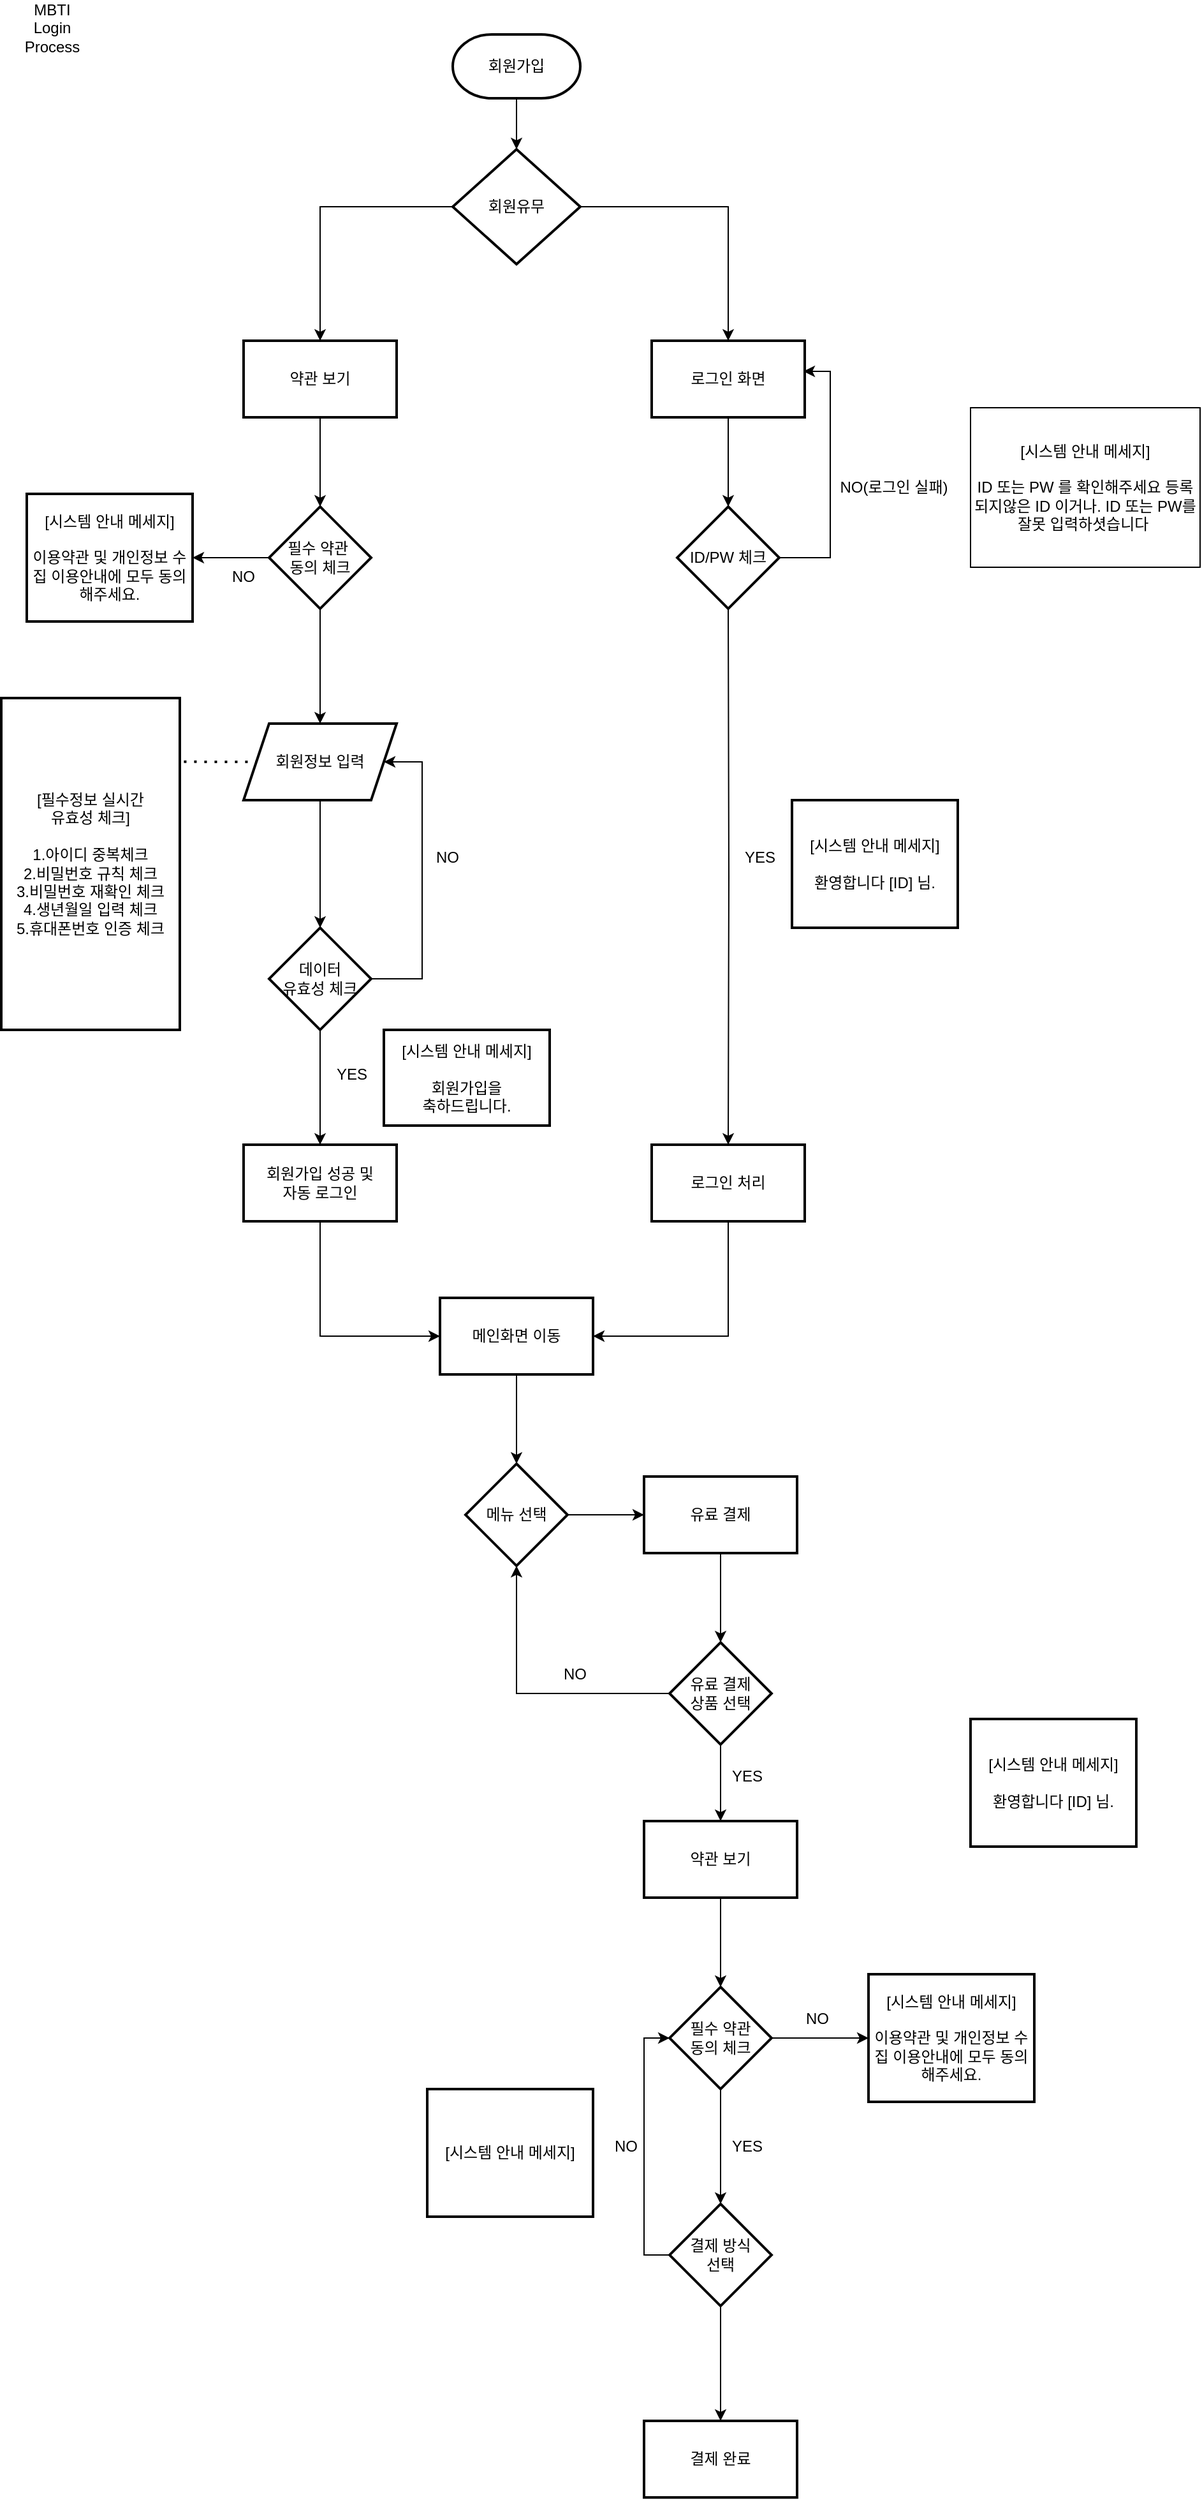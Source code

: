 <mxfile version="22.1.15" type="github">
  <diagram id="C5RBs43oDa-KdzZeNtuy" name="Page-1">
    <mxGraphModel dx="1434" dy="780" grid="1" gridSize="10" guides="1" tooltips="1" connect="1" arrows="1" fold="1" page="1" pageScale="1" pageWidth="827" pageHeight="1169" math="0" shadow="0">
      <root>
        <mxCell id="WIyWlLk6GJQsqaUBKTNV-0" />
        <mxCell id="WIyWlLk6GJQsqaUBKTNV-1" parent="WIyWlLk6GJQsqaUBKTNV-0" />
        <mxCell id="b263ChiSaqbmm_TudtIw-0" value="MBTI Login Process" style="text;html=1;strokeColor=none;fillColor=none;align=center;verticalAlign=middle;whiteSpace=wrap;rounded=0;" vertex="1" parent="WIyWlLk6GJQsqaUBKTNV-1">
          <mxGeometry x="20" y="10" width="60" height="30" as="geometry" />
        </mxCell>
        <mxCell id="b263ChiSaqbmm_TudtIw-5" value="" style="edgeStyle=orthogonalEdgeStyle;rounded=0;orthogonalLoop=1;jettySize=auto;html=1;" edge="1" parent="WIyWlLk6GJQsqaUBKTNV-1" source="b263ChiSaqbmm_TudtIw-2">
          <mxGeometry relative="1" as="geometry">
            <mxPoint x="414" y="120" as="targetPoint" />
          </mxGeometry>
        </mxCell>
        <mxCell id="b263ChiSaqbmm_TudtIw-2" value="회원가입" style="strokeWidth=2;html=1;shape=mxgraph.flowchart.terminator;whiteSpace=wrap;" vertex="1" parent="WIyWlLk6GJQsqaUBKTNV-1">
          <mxGeometry x="364" y="30" width="100" height="50" as="geometry" />
        </mxCell>
        <mxCell id="b263ChiSaqbmm_TudtIw-8" value="" style="edgeStyle=orthogonalEdgeStyle;rounded=0;orthogonalLoop=1;jettySize=auto;html=1;" edge="1" parent="WIyWlLk6GJQsqaUBKTNV-1" target="b263ChiSaqbmm_TudtIw-7">
          <mxGeometry relative="1" as="geometry">
            <mxPoint x="414" y="180" as="sourcePoint" />
            <mxPoint x="414" y="300" as="targetPoint" />
          </mxGeometry>
        </mxCell>
        <mxCell id="b263ChiSaqbmm_TudtIw-16" value="" style="edgeStyle=orthogonalEdgeStyle;rounded=0;orthogonalLoop=1;jettySize=auto;html=1;" edge="1" parent="WIyWlLk6GJQsqaUBKTNV-1" source="b263ChiSaqbmm_TudtIw-7" target="b263ChiSaqbmm_TudtIw-15">
          <mxGeometry relative="1" as="geometry" />
        </mxCell>
        <mxCell id="b263ChiSaqbmm_TudtIw-18" value="" style="edgeStyle=orthogonalEdgeStyle;rounded=0;orthogonalLoop=1;jettySize=auto;html=1;" edge="1" parent="WIyWlLk6GJQsqaUBKTNV-1" source="b263ChiSaqbmm_TudtIw-7" target="b263ChiSaqbmm_TudtIw-17">
          <mxGeometry relative="1" as="geometry" />
        </mxCell>
        <mxCell id="b263ChiSaqbmm_TudtIw-7" value="회원유무" style="strokeWidth=2;html=1;shape=mxgraph.flowchart.decision;whiteSpace=wrap;" vertex="1" parent="WIyWlLk6GJQsqaUBKTNV-1">
          <mxGeometry x="364" y="120" width="100" height="90" as="geometry" />
        </mxCell>
        <mxCell id="b263ChiSaqbmm_TudtIw-27" value="" style="edgeStyle=orthogonalEdgeStyle;rounded=0;orthogonalLoop=1;jettySize=auto;html=1;" edge="1" parent="WIyWlLk6GJQsqaUBKTNV-1" source="b263ChiSaqbmm_TudtIw-15" target="b263ChiSaqbmm_TudtIw-26">
          <mxGeometry relative="1" as="geometry" />
        </mxCell>
        <mxCell id="b263ChiSaqbmm_TudtIw-15" value="로그인 화면" style="whiteSpace=wrap;html=1;strokeWidth=2;" vertex="1" parent="WIyWlLk6GJQsqaUBKTNV-1">
          <mxGeometry x="520" y="270" width="120" height="60" as="geometry" />
        </mxCell>
        <mxCell id="b263ChiSaqbmm_TudtIw-37" value="" style="edgeStyle=orthogonalEdgeStyle;rounded=0;orthogonalLoop=1;jettySize=auto;html=1;" edge="1" parent="WIyWlLk6GJQsqaUBKTNV-1" source="b263ChiSaqbmm_TudtIw-17" target="b263ChiSaqbmm_TudtIw-36">
          <mxGeometry relative="1" as="geometry" />
        </mxCell>
        <mxCell id="b263ChiSaqbmm_TudtIw-17" value="약관 보기" style="whiteSpace=wrap;html=1;strokeWidth=2;" vertex="1" parent="WIyWlLk6GJQsqaUBKTNV-1">
          <mxGeometry x="200" y="270" width="120" height="60" as="geometry" />
        </mxCell>
        <mxCell id="b263ChiSaqbmm_TudtIw-22" value="" style="edgeStyle=orthogonalEdgeStyle;rounded=0;orthogonalLoop=1;jettySize=auto;html=1;" edge="1" parent="WIyWlLk6GJQsqaUBKTNV-1" target="b263ChiSaqbmm_TudtIw-21">
          <mxGeometry relative="1" as="geometry">
            <mxPoint x="580" y="480" as="sourcePoint" />
          </mxGeometry>
        </mxCell>
        <mxCell id="b263ChiSaqbmm_TudtIw-47" style="edgeStyle=orthogonalEdgeStyle;rounded=0;orthogonalLoop=1;jettySize=auto;html=1;entryX=1;entryY=0.5;entryDx=0;entryDy=0;" edge="1" parent="WIyWlLk6GJQsqaUBKTNV-1" source="b263ChiSaqbmm_TudtIw-21" target="b263ChiSaqbmm_TudtIw-46">
          <mxGeometry relative="1" as="geometry">
            <mxPoint x="580" y="1050" as="targetPoint" />
            <Array as="points">
              <mxPoint x="580" y="1050" />
            </Array>
          </mxGeometry>
        </mxCell>
        <mxCell id="b263ChiSaqbmm_TudtIw-21" value="로그인 처리" style="whiteSpace=wrap;html=1;strokeWidth=2;" vertex="1" parent="WIyWlLk6GJQsqaUBKTNV-1">
          <mxGeometry x="520" y="900" width="120" height="60" as="geometry" />
        </mxCell>
        <mxCell id="b263ChiSaqbmm_TudtIw-26" value="ID/PW 체크" style="rhombus;whiteSpace=wrap;html=1;strokeWidth=2;" vertex="1" parent="WIyWlLk6GJQsqaUBKTNV-1">
          <mxGeometry x="540" y="400" width="80" height="80" as="geometry" />
        </mxCell>
        <mxCell id="b263ChiSaqbmm_TudtIw-28" style="edgeStyle=orthogonalEdgeStyle;rounded=0;orthogonalLoop=1;jettySize=auto;html=1;entryX=0.992;entryY=0.4;entryDx=0;entryDy=0;entryPerimeter=0;" edge="1" parent="WIyWlLk6GJQsqaUBKTNV-1" source="b263ChiSaqbmm_TudtIw-26" target="b263ChiSaqbmm_TudtIw-15">
          <mxGeometry relative="1" as="geometry">
            <Array as="points">
              <mxPoint x="660" y="440" />
              <mxPoint x="660" y="294" />
            </Array>
          </mxGeometry>
        </mxCell>
        <mxCell id="b263ChiSaqbmm_TudtIw-29" value="NO(로그인 실패)" style="text;html=1;strokeColor=none;fillColor=none;align=center;verticalAlign=middle;whiteSpace=wrap;rounded=0;" vertex="1" parent="WIyWlLk6GJQsqaUBKTNV-1">
          <mxGeometry x="660" y="370" width="100" height="30" as="geometry" />
        </mxCell>
        <mxCell id="b263ChiSaqbmm_TudtIw-35" value="[시스템 안내 메세지]&lt;br&gt;&lt;br&gt;ID 또는 PW 를 확인해주세요 등록되지않은 ID 이거나. ID 또는 PW를 잘못 입력하셧습니다&amp;nbsp;&lt;br&gt;" style="rounded=0;whiteSpace=wrap;html=1;" vertex="1" parent="WIyWlLk6GJQsqaUBKTNV-1">
          <mxGeometry x="770" y="322.5" width="180" height="125" as="geometry" />
        </mxCell>
        <mxCell id="b263ChiSaqbmm_TudtIw-39" value="" style="edgeStyle=orthogonalEdgeStyle;rounded=0;orthogonalLoop=1;jettySize=auto;html=1;" edge="1" parent="WIyWlLk6GJQsqaUBKTNV-1" source="b263ChiSaqbmm_TudtIw-36" target="b263ChiSaqbmm_TudtIw-38">
          <mxGeometry relative="1" as="geometry" />
        </mxCell>
        <mxCell id="b263ChiSaqbmm_TudtIw-41" value="" style="edgeStyle=orthogonalEdgeStyle;rounded=0;orthogonalLoop=1;jettySize=auto;html=1;" edge="1" parent="WIyWlLk6GJQsqaUBKTNV-1" source="b263ChiSaqbmm_TudtIw-36" target="b263ChiSaqbmm_TudtIw-40">
          <mxGeometry relative="1" as="geometry" />
        </mxCell>
        <mxCell id="b263ChiSaqbmm_TudtIw-36" value="필수 약관&amp;nbsp;&lt;br&gt;동의 체크" style="rhombus;whiteSpace=wrap;html=1;strokeWidth=2;" vertex="1" parent="WIyWlLk6GJQsqaUBKTNV-1">
          <mxGeometry x="220" y="400" width="80" height="80" as="geometry" />
        </mxCell>
        <mxCell id="b263ChiSaqbmm_TudtIw-38" value="[시스템 안내 메세지]&lt;br&gt;&lt;br&gt;이용약관 및 개인정보 수집 이용안내에 모두 동의해주세요." style="whiteSpace=wrap;html=1;strokeWidth=2;" vertex="1" parent="WIyWlLk6GJQsqaUBKTNV-1">
          <mxGeometry x="30" y="390" width="130" height="100" as="geometry" />
        </mxCell>
        <mxCell id="b263ChiSaqbmm_TudtIw-43" value="" style="edgeStyle=orthogonalEdgeStyle;rounded=0;orthogonalLoop=1;jettySize=auto;html=1;" edge="1" parent="WIyWlLk6GJQsqaUBKTNV-1" source="b263ChiSaqbmm_TudtIw-40" target="b263ChiSaqbmm_TudtIw-42">
          <mxGeometry relative="1" as="geometry" />
        </mxCell>
        <mxCell id="b263ChiSaqbmm_TudtIw-40" value="회원정보 입력" style="shape=parallelogram;perimeter=parallelogramPerimeter;whiteSpace=wrap;html=1;fixedSize=1;strokeWidth=2;" vertex="1" parent="WIyWlLk6GJQsqaUBKTNV-1">
          <mxGeometry x="200" y="570" width="120" height="60" as="geometry" />
        </mxCell>
        <mxCell id="b263ChiSaqbmm_TudtIw-45" value="" style="edgeStyle=orthogonalEdgeStyle;rounded=0;orthogonalLoop=1;jettySize=auto;html=1;" edge="1" parent="WIyWlLk6GJQsqaUBKTNV-1" source="b263ChiSaqbmm_TudtIw-42" target="b263ChiSaqbmm_TudtIw-44">
          <mxGeometry relative="1" as="geometry" />
        </mxCell>
        <mxCell id="b263ChiSaqbmm_TudtIw-53" style="edgeStyle=orthogonalEdgeStyle;rounded=0;orthogonalLoop=1;jettySize=auto;html=1;entryX=1;entryY=0.5;entryDx=0;entryDy=0;" edge="1" parent="WIyWlLk6GJQsqaUBKTNV-1" source="b263ChiSaqbmm_TudtIw-42" target="b263ChiSaqbmm_TudtIw-40">
          <mxGeometry relative="1" as="geometry">
            <Array as="points">
              <mxPoint x="340" y="770" />
              <mxPoint x="340" y="600" />
            </Array>
          </mxGeometry>
        </mxCell>
        <mxCell id="b263ChiSaqbmm_TudtIw-42" value="데이터&lt;br&gt;유효성 체크" style="rhombus;whiteSpace=wrap;html=1;strokeWidth=2;" vertex="1" parent="WIyWlLk6GJQsqaUBKTNV-1">
          <mxGeometry x="220" y="730" width="80" height="80" as="geometry" />
        </mxCell>
        <mxCell id="b263ChiSaqbmm_TudtIw-48" style="edgeStyle=orthogonalEdgeStyle;rounded=0;orthogonalLoop=1;jettySize=auto;html=1;entryX=0;entryY=0.5;entryDx=0;entryDy=0;exitX=0.5;exitY=1;exitDx=0;exitDy=0;" edge="1" parent="WIyWlLk6GJQsqaUBKTNV-1" source="b263ChiSaqbmm_TudtIw-44" target="b263ChiSaqbmm_TudtIw-46">
          <mxGeometry relative="1" as="geometry" />
        </mxCell>
        <mxCell id="b263ChiSaqbmm_TudtIw-44" value="회원가입 성공 및&lt;br&gt;자동 로그인" style="whiteSpace=wrap;html=1;strokeWidth=2;" vertex="1" parent="WIyWlLk6GJQsqaUBKTNV-1">
          <mxGeometry x="200" y="900" width="120" height="60" as="geometry" />
        </mxCell>
        <mxCell id="b263ChiSaqbmm_TudtIw-64" value="" style="edgeStyle=orthogonalEdgeStyle;rounded=0;orthogonalLoop=1;jettySize=auto;html=1;" edge="1" parent="WIyWlLk6GJQsqaUBKTNV-1" source="b263ChiSaqbmm_TudtIw-46" target="b263ChiSaqbmm_TudtIw-63">
          <mxGeometry relative="1" as="geometry" />
        </mxCell>
        <mxCell id="b263ChiSaqbmm_TudtIw-46" value="메인화면 이동" style="whiteSpace=wrap;html=1;strokeWidth=2;" vertex="1" parent="WIyWlLk6GJQsqaUBKTNV-1">
          <mxGeometry x="354" y="1020" width="120" height="60" as="geometry" />
        </mxCell>
        <mxCell id="b263ChiSaqbmm_TudtIw-49" value="NO" style="text;html=1;strokeColor=none;fillColor=none;align=center;verticalAlign=middle;whiteSpace=wrap;rounded=0;" vertex="1" parent="WIyWlLk6GJQsqaUBKTNV-1">
          <mxGeometry x="150" y="440" width="100" height="30" as="geometry" />
        </mxCell>
        <mxCell id="b263ChiSaqbmm_TudtIw-50" value="YES" style="text;html=1;strokeColor=none;fillColor=none;align=center;verticalAlign=middle;whiteSpace=wrap;rounded=0;" vertex="1" parent="WIyWlLk6GJQsqaUBKTNV-1">
          <mxGeometry x="580" y="660" width="50" height="30" as="geometry" />
        </mxCell>
        <mxCell id="b263ChiSaqbmm_TudtIw-54" value="NO" style="text;html=1;strokeColor=none;fillColor=none;align=center;verticalAlign=middle;whiteSpace=wrap;rounded=0;" vertex="1" parent="WIyWlLk6GJQsqaUBKTNV-1">
          <mxGeometry x="310" y="660" width="100" height="30" as="geometry" />
        </mxCell>
        <mxCell id="b263ChiSaqbmm_TudtIw-55" value="YES" style="text;html=1;strokeColor=none;fillColor=none;align=center;verticalAlign=middle;whiteSpace=wrap;rounded=0;" vertex="1" parent="WIyWlLk6GJQsqaUBKTNV-1">
          <mxGeometry x="260" y="830" width="50" height="30" as="geometry" />
        </mxCell>
        <mxCell id="b263ChiSaqbmm_TudtIw-56" value="[필수정보 실시간 &lt;br&gt;유효성 체크]&lt;br&gt;&lt;br&gt;1.아이디 중복체크&lt;br&gt;2.비밀번호 규칙 체크&lt;br&gt;3.비밀번호 재확인 체크&lt;br&gt;4.생년월일 입력 체크&lt;br&gt;5.휴대폰번호 인증 체크&lt;br&gt;" style="whiteSpace=wrap;html=1;strokeWidth=2;" vertex="1" parent="WIyWlLk6GJQsqaUBKTNV-1">
          <mxGeometry x="10" y="550" width="140" height="260" as="geometry" />
        </mxCell>
        <mxCell id="b263ChiSaqbmm_TudtIw-58" value="" style="endArrow=none;dashed=1;html=1;dashPattern=1 3;strokeWidth=2;rounded=0;exitX=1.023;exitY=0.192;exitDx=0;exitDy=0;entryX=0;entryY=0.5;entryDx=0;entryDy=0;exitPerimeter=0;" edge="1" parent="WIyWlLk6GJQsqaUBKTNV-1" source="b263ChiSaqbmm_TudtIw-56" target="b263ChiSaqbmm_TudtIw-40">
          <mxGeometry width="50" height="50" relative="1" as="geometry">
            <mxPoint x="390" y="630" as="sourcePoint" />
            <mxPoint x="440" y="580" as="targetPoint" />
          </mxGeometry>
        </mxCell>
        <mxCell id="b263ChiSaqbmm_TudtIw-59" value="[시스템 안내 메세지]&lt;br&gt;&lt;br&gt;회원가입을 &lt;br&gt;축하드립니다." style="whiteSpace=wrap;html=1;strokeWidth=2;" vertex="1" parent="WIyWlLk6GJQsqaUBKTNV-1">
          <mxGeometry x="310" y="810" width="130" height="75" as="geometry" />
        </mxCell>
        <mxCell id="b263ChiSaqbmm_TudtIw-60" value="[시스템 안내 메세지]&lt;br&gt;&lt;br&gt;환영합니다 [ID] 님." style="whiteSpace=wrap;html=1;strokeWidth=2;" vertex="1" parent="WIyWlLk6GJQsqaUBKTNV-1">
          <mxGeometry x="630" y="630" width="130" height="100" as="geometry" />
        </mxCell>
        <mxCell id="b263ChiSaqbmm_TudtIw-66" value="" style="edgeStyle=orthogonalEdgeStyle;rounded=0;orthogonalLoop=1;jettySize=auto;html=1;" edge="1" parent="WIyWlLk6GJQsqaUBKTNV-1" source="b263ChiSaqbmm_TudtIw-63" target="b263ChiSaqbmm_TudtIw-65">
          <mxGeometry relative="1" as="geometry" />
        </mxCell>
        <mxCell id="b263ChiSaqbmm_TudtIw-63" value="메뉴 선택" style="rhombus;whiteSpace=wrap;html=1;strokeWidth=2;" vertex="1" parent="WIyWlLk6GJQsqaUBKTNV-1">
          <mxGeometry x="374" y="1150" width="80" height="80" as="geometry" />
        </mxCell>
        <mxCell id="b263ChiSaqbmm_TudtIw-73" value="" style="edgeStyle=orthogonalEdgeStyle;rounded=0;orthogonalLoop=1;jettySize=auto;html=1;" edge="1" parent="WIyWlLk6GJQsqaUBKTNV-1" source="b263ChiSaqbmm_TudtIw-65" target="b263ChiSaqbmm_TudtIw-72">
          <mxGeometry relative="1" as="geometry" />
        </mxCell>
        <mxCell id="b263ChiSaqbmm_TudtIw-65" value="유료 결제" style="whiteSpace=wrap;html=1;strokeWidth=2;" vertex="1" parent="WIyWlLk6GJQsqaUBKTNV-1">
          <mxGeometry x="514" y="1160" width="120" height="60" as="geometry" />
        </mxCell>
        <mxCell id="b263ChiSaqbmm_TudtIw-80" value="" style="edgeStyle=orthogonalEdgeStyle;rounded=0;orthogonalLoop=1;jettySize=auto;html=1;" edge="1" parent="WIyWlLk6GJQsqaUBKTNV-1" source="b263ChiSaqbmm_TudtIw-69" target="b263ChiSaqbmm_TudtIw-79">
          <mxGeometry relative="1" as="geometry" />
        </mxCell>
        <mxCell id="b263ChiSaqbmm_TudtIw-69" value="약관 보기" style="whiteSpace=wrap;html=1;strokeWidth=2;" vertex="1" parent="WIyWlLk6GJQsqaUBKTNV-1">
          <mxGeometry x="514" y="1430" width="120" height="60" as="geometry" />
        </mxCell>
        <mxCell id="b263ChiSaqbmm_TudtIw-74" value="" style="edgeStyle=orthogonalEdgeStyle;rounded=0;orthogonalLoop=1;jettySize=auto;html=1;" edge="1" parent="WIyWlLk6GJQsqaUBKTNV-1" source="b263ChiSaqbmm_TudtIw-72" target="b263ChiSaqbmm_TudtIw-69">
          <mxGeometry relative="1" as="geometry" />
        </mxCell>
        <mxCell id="b263ChiSaqbmm_TudtIw-76" style="edgeStyle=orthogonalEdgeStyle;rounded=0;orthogonalLoop=1;jettySize=auto;html=1;entryX=0.5;entryY=1;entryDx=0;entryDy=0;" edge="1" parent="WIyWlLk6GJQsqaUBKTNV-1" source="b263ChiSaqbmm_TudtIw-72" target="b263ChiSaqbmm_TudtIw-63">
          <mxGeometry relative="1" as="geometry" />
        </mxCell>
        <mxCell id="b263ChiSaqbmm_TudtIw-72" value="유료 결제&lt;br&gt;상품 선택" style="rhombus;whiteSpace=wrap;html=1;strokeWidth=2;" vertex="1" parent="WIyWlLk6GJQsqaUBKTNV-1">
          <mxGeometry x="534" y="1290" width="80" height="80" as="geometry" />
        </mxCell>
        <mxCell id="b263ChiSaqbmm_TudtIw-75" value="YES" style="text;html=1;strokeColor=none;fillColor=none;align=center;verticalAlign=middle;whiteSpace=wrap;rounded=0;" vertex="1" parent="WIyWlLk6GJQsqaUBKTNV-1">
          <mxGeometry x="570" y="1380" width="50" height="30" as="geometry" />
        </mxCell>
        <mxCell id="b263ChiSaqbmm_TudtIw-77" value="NO" style="text;html=1;strokeColor=none;fillColor=none;align=center;verticalAlign=middle;whiteSpace=wrap;rounded=0;" vertex="1" parent="WIyWlLk6GJQsqaUBKTNV-1">
          <mxGeometry x="410" y="1300" width="100" height="30" as="geometry" />
        </mxCell>
        <mxCell id="b263ChiSaqbmm_TudtIw-78" value="[시스템 안내 메세지]&lt;br&gt;&lt;br&gt;환영합니다 [ID] 님." style="whiteSpace=wrap;html=1;strokeWidth=2;" vertex="1" parent="WIyWlLk6GJQsqaUBKTNV-1">
          <mxGeometry x="770" y="1350" width="130" height="100" as="geometry" />
        </mxCell>
        <mxCell id="b263ChiSaqbmm_TudtIw-84" value="" style="edgeStyle=orthogonalEdgeStyle;rounded=0;orthogonalLoop=1;jettySize=auto;html=1;" edge="1" parent="WIyWlLk6GJQsqaUBKTNV-1" source="b263ChiSaqbmm_TudtIw-79" target="b263ChiSaqbmm_TudtIw-83">
          <mxGeometry relative="1" as="geometry" />
        </mxCell>
        <mxCell id="b263ChiSaqbmm_TudtIw-87" value="" style="edgeStyle=orthogonalEdgeStyle;rounded=0;orthogonalLoop=1;jettySize=auto;html=1;" edge="1" parent="WIyWlLk6GJQsqaUBKTNV-1" source="b263ChiSaqbmm_TudtIw-79">
          <mxGeometry relative="1" as="geometry">
            <mxPoint x="574" y="1730" as="targetPoint" />
          </mxGeometry>
        </mxCell>
        <mxCell id="b263ChiSaqbmm_TudtIw-79" value="필수 약관&lt;br&gt;동의 체크" style="rhombus;whiteSpace=wrap;html=1;strokeWidth=2;" vertex="1" parent="WIyWlLk6GJQsqaUBKTNV-1">
          <mxGeometry x="534" y="1560" width="80" height="80" as="geometry" />
        </mxCell>
        <mxCell id="b263ChiSaqbmm_TudtIw-83" value="[시스템 안내 메세지]&lt;br&gt;&lt;br&gt;이용약관 및 개인정보 수집 이용안내에 모두 동의해주세요." style="whiteSpace=wrap;html=1;strokeWidth=2;" vertex="1" parent="WIyWlLk6GJQsqaUBKTNV-1">
          <mxGeometry x="690" y="1550" width="130" height="100" as="geometry" />
        </mxCell>
        <mxCell id="b263ChiSaqbmm_TudtIw-85" value="NO" style="text;html=1;strokeColor=none;fillColor=none;align=center;verticalAlign=middle;whiteSpace=wrap;rounded=0;" vertex="1" parent="WIyWlLk6GJQsqaUBKTNV-1">
          <mxGeometry x="600" y="1570" width="100" height="30" as="geometry" />
        </mxCell>
        <mxCell id="b263ChiSaqbmm_TudtIw-88" value="YES" style="text;html=1;strokeColor=none;fillColor=none;align=center;verticalAlign=middle;whiteSpace=wrap;rounded=0;" vertex="1" parent="WIyWlLk6GJQsqaUBKTNV-1">
          <mxGeometry x="570" y="1670" width="50" height="30" as="geometry" />
        </mxCell>
        <mxCell id="b263ChiSaqbmm_TudtIw-91" value="" style="edgeStyle=orthogonalEdgeStyle;rounded=0;orthogonalLoop=1;jettySize=auto;html=1;" edge="1" parent="WIyWlLk6GJQsqaUBKTNV-1" source="b263ChiSaqbmm_TudtIw-89" target="b263ChiSaqbmm_TudtIw-90">
          <mxGeometry relative="1" as="geometry" />
        </mxCell>
        <mxCell id="b263ChiSaqbmm_TudtIw-92" style="edgeStyle=orthogonalEdgeStyle;rounded=0;orthogonalLoop=1;jettySize=auto;html=1;entryX=0;entryY=0.5;entryDx=0;entryDy=0;" edge="1" parent="WIyWlLk6GJQsqaUBKTNV-1" source="b263ChiSaqbmm_TudtIw-89" target="b263ChiSaqbmm_TudtIw-79">
          <mxGeometry relative="1" as="geometry">
            <Array as="points">
              <mxPoint x="514" y="1770" />
              <mxPoint x="514" y="1600" />
            </Array>
          </mxGeometry>
        </mxCell>
        <mxCell id="b263ChiSaqbmm_TudtIw-89" value="결제 방식&lt;br&gt;선택" style="rhombus;whiteSpace=wrap;html=1;strokeWidth=2;" vertex="1" parent="WIyWlLk6GJQsqaUBKTNV-1">
          <mxGeometry x="534" y="1730" width="80" height="80" as="geometry" />
        </mxCell>
        <mxCell id="b263ChiSaqbmm_TudtIw-90" value="결제 완료" style="whiteSpace=wrap;html=1;strokeWidth=2;" vertex="1" parent="WIyWlLk6GJQsqaUBKTNV-1">
          <mxGeometry x="514" y="1900" width="120" height="60" as="geometry" />
        </mxCell>
        <mxCell id="b263ChiSaqbmm_TudtIw-93" value="NO" style="text;html=1;strokeColor=none;fillColor=none;align=center;verticalAlign=middle;whiteSpace=wrap;rounded=0;" vertex="1" parent="WIyWlLk6GJQsqaUBKTNV-1">
          <mxGeometry x="450" y="1670" width="100" height="30" as="geometry" />
        </mxCell>
        <mxCell id="b263ChiSaqbmm_TudtIw-94" value="[시스템 안내 메세지]&lt;br&gt;" style="whiteSpace=wrap;html=1;strokeWidth=2;" vertex="1" parent="WIyWlLk6GJQsqaUBKTNV-1">
          <mxGeometry x="344" y="1640" width="130" height="100" as="geometry" />
        </mxCell>
      </root>
    </mxGraphModel>
  </diagram>
</mxfile>
